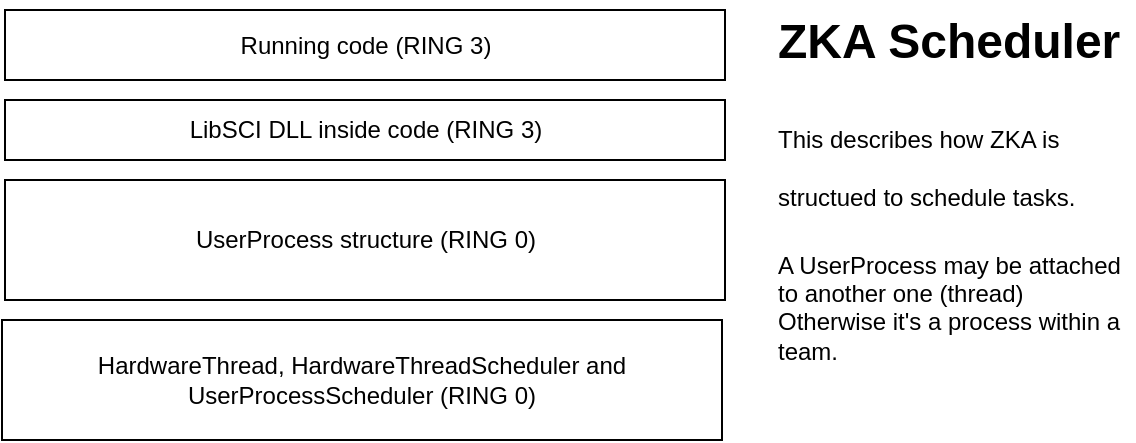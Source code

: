 <mxfile>
    <diagram name="Page-1" id="lDkK2i6CeL2VbSOVDvrP">
        <mxGraphModel dx="764" dy="289" grid="1" gridSize="10" guides="1" tooltips="1" connect="1" arrows="1" fold="1" page="1" pageScale="1" pageWidth="827" pageHeight="1169" math="0" shadow="0">
            <root>
                <mxCell id="0"/>
                <mxCell id="1" parent="0"/>
                <mxCell id="ifhO3zQZNW-sXvZMTmu8-2" value="LibSCI DLL inside code (RING 3)" style="rounded=0;whiteSpace=wrap;html=1;" parent="1" vertex="1">
                    <mxGeometry x="235.5" y="340" width="360" height="30" as="geometry"/>
                </mxCell>
                <mxCell id="ifhO3zQZNW-sXvZMTmu8-3" value="Running code (RING 3)" style="rounded=0;whiteSpace=wrap;html=1;" parent="1" vertex="1">
                    <mxGeometry x="235.5" y="295" width="360" height="35" as="geometry"/>
                </mxCell>
                <mxCell id="ifhO3zQZNW-sXvZMTmu8-8" value="&lt;h1 style=&quot;margin-top: 0px;&quot;&gt;&lt;span style=&quot;background-color: initial;&quot;&gt;ZKA Scheduler&lt;/span&gt;&lt;/h1&gt;&lt;h1 style=&quot;margin-top: 0px;&quot;&gt;&lt;span style=&quot;font-size: 12px; font-weight: 400; background-color: initial;&quot;&gt;This describes how ZKA is structued to schedule tasks.&lt;/span&gt;&lt;br&gt;&lt;/h1&gt;&lt;div&gt;A UserProcess may be attached to another one (thread)&lt;/div&gt;&lt;div&gt;Otherwise it's a process within a team.&lt;/div&gt;" style="text;html=1;whiteSpace=wrap;overflow=hidden;rounded=0;" parent="1" vertex="1">
                    <mxGeometry x="620" y="290" width="180" height="200" as="geometry"/>
                </mxCell>
                <mxCell id="ifhO3zQZNW-sXvZMTmu8-13" value="UserProcess structure (RING 0)" style="rounded=0;whiteSpace=wrap;html=1;" parent="1" vertex="1">
                    <mxGeometry x="235.5" y="380" width="360" height="60" as="geometry"/>
                </mxCell>
                <mxCell id="4" value="HardwareThread, HardwareThreadScheduler and UserProcessScheduler (RING 0)" style="rounded=0;whiteSpace=wrap;html=1;" vertex="1" parent="1">
                    <mxGeometry x="234" y="450" width="360" height="60" as="geometry"/>
                </mxCell>
            </root>
        </mxGraphModel>
    </diagram>
</mxfile>